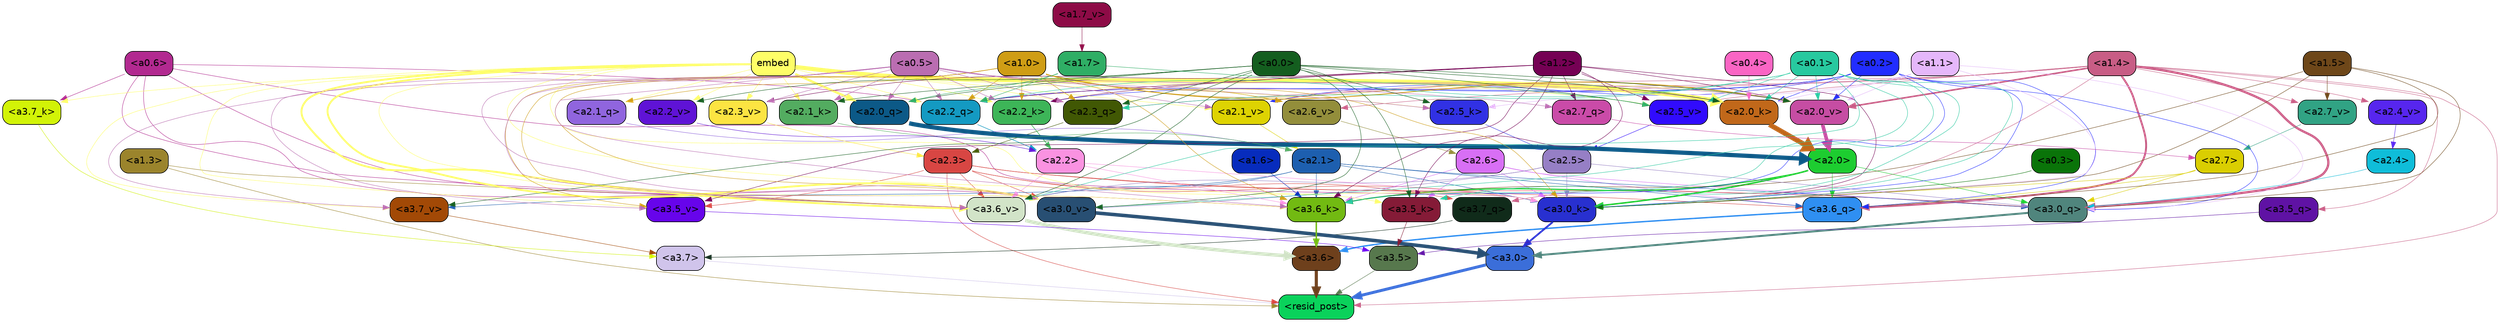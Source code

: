 strict digraph "" {
	graph [bgcolor=transparent,
		layout=dot,
		overlap=false,
		splines=true
	];
	"<a3.7>"	[color=black,
		fillcolor="#d0c4eb",
		fontname=Helvetica,
		shape=box,
		style="filled, rounded"];
	"<resid_post>"	[color=black,
		fillcolor="#0ad25b",
		fontname=Helvetica,
		shape=box,
		style="filled, rounded"];
	"<a3.7>" -> "<resid_post>"	[color="#d0c4eb",
		penwidth=0.6239100098609924];
	"<a3.6>"	[color=black,
		fillcolor="#6e401c",
		fontname=Helvetica,
		shape=box,
		style="filled, rounded"];
	"<a3.6>" -> "<resid_post>"	[color="#6e401c",
		penwidth=4.569062113761902];
	"<a3.5>"	[color=black,
		fillcolor="#57784d",
		fontname=Helvetica,
		shape=box,
		style="filled, rounded"];
	"<a3.5>" -> "<resid_post>"	[color="#57784d",
		penwidth=0.6];
	"<a3.0>"	[color=black,
		fillcolor="#3b6ed9",
		fontname=Helvetica,
		shape=box,
		style="filled, rounded"];
	"<a3.0>" -> "<resid_post>"	[color="#3b6ed9",
		penwidth=4.283544182777405];
	"<a2.3>"	[color=black,
		fillcolor="#d84643",
		fontname=Helvetica,
		shape=box,
		style="filled, rounded"];
	"<a2.3>" -> "<resid_post>"	[color="#d84643",
		penwidth=0.6];
	"<a3.7_q>"	[color=black,
		fillcolor="#102b1a",
		fontname=Helvetica,
		shape=box,
		style="filled, rounded"];
	"<a2.3>" -> "<a3.7_q>"	[color="#d84643",
		penwidth=0.6];
	"<a3.6_q>"	[color=black,
		fillcolor="#2f8ff2",
		fontname=Helvetica,
		shape=box,
		style="filled, rounded"];
	"<a2.3>" -> "<a3.6_q>"	[color="#d84643",
		penwidth=0.6];
	"<a3.0_q>"	[color=black,
		fillcolor="#50857d",
		fontname=Helvetica,
		shape=box,
		style="filled, rounded"];
	"<a2.3>" -> "<a3.0_q>"	[color="#d84643",
		penwidth=0.6];
	"<a3.0_k>"	[color=black,
		fillcolor="#2830d0",
		fontname=Helvetica,
		shape=box,
		style="filled, rounded"];
	"<a2.3>" -> "<a3.0_k>"	[color="#d84643",
		penwidth=0.6];
	"<a3.6_v>"	[color=black,
		fillcolor="#d2e4c8",
		fontname=Helvetica,
		shape=box,
		style="filled, rounded"];
	"<a2.3>" -> "<a3.6_v>"	[color="#d84643",
		penwidth=0.6];
	"<a3.5_v>"	[color=black,
		fillcolor="#6704eb",
		fontname=Helvetica,
		shape=box,
		style="filled, rounded"];
	"<a2.3>" -> "<a3.5_v>"	[color="#d84643",
		penwidth=0.6];
	"<a3.0_v>"	[color=black,
		fillcolor="#284f73",
		fontname=Helvetica,
		shape=box,
		style="filled, rounded"];
	"<a2.3>" -> "<a3.0_v>"	[color="#d84643",
		penwidth=0.6];
	"<a1.4>"	[color=black,
		fillcolor="#c85d85",
		fontname=Helvetica,
		shape=box,
		style="filled, rounded"];
	"<a1.4>" -> "<resid_post>"	[color="#c85d85",
		penwidth=0.6];
	"<a1.4>" -> "<a3.7_q>"	[color="#c85d85",
		penwidth=0.6];
	"<a1.4>" -> "<a3.6_q>"	[color="#c85d85",
		penwidth=2.7934007048606873];
	"<a3.5_q>"	[color=black,
		fillcolor="#5f12a4",
		fontname=Helvetica,
		shape=box,
		style="filled, rounded"];
	"<a1.4>" -> "<a3.5_q>"	[color="#c85d85",
		penwidth=0.6];
	"<a1.4>" -> "<a3.0_q>"	[color="#c85d85",
		penwidth=3.340754985809326];
	"<a2.3_q>"	[color=black,
		fillcolor="#415804",
		fontname=Helvetica,
		shape=box,
		style="filled, rounded"];
	"<a1.4>" -> "<a2.3_q>"	[color="#c85d85",
		penwidth=0.6];
	"<a2.7_v>"	[color=black,
		fillcolor="#31a384",
		fontname=Helvetica,
		shape=box,
		style="filled, rounded"];
	"<a1.4>" -> "<a2.7_v>"	[color="#c85d85",
		penwidth=0.6];
	"<a2.6_v>"	[color=black,
		fillcolor="#938e3b",
		fontname=Helvetica,
		shape=box,
		style="filled, rounded"];
	"<a1.4>" -> "<a2.6_v>"	[color="#c85d85",
		penwidth=0.6];
	"<a2.5_v>"	[color=black,
		fillcolor="#310bfd",
		fontname=Helvetica,
		shape=box,
		style="filled, rounded"];
	"<a1.4>" -> "<a2.5_v>"	[color="#c85d85",
		penwidth=0.6];
	"<a2.4_v>"	[color=black,
		fillcolor="#5726ee",
		fontname=Helvetica,
		shape=box,
		style="filled, rounded"];
	"<a1.4>" -> "<a2.4_v>"	[color="#c85d85",
		penwidth=0.6];
	"<a2.1_v>"	[color=black,
		fillcolor="#ded302",
		fontname=Helvetica,
		shape=box,
		style="filled, rounded"];
	"<a1.4>" -> "<a2.1_v>"	[color="#c85d85",
		penwidth=0.6];
	"<a2.0_v>"	[color=black,
		fillcolor="#c64da3",
		fontname=Helvetica,
		shape=box,
		style="filled, rounded"];
	"<a1.4>" -> "<a2.0_v>"	[color="#c85d85",
		penwidth=2.268759250640869];
	"<a1.3>"	[color=black,
		fillcolor="#9b842c",
		fontname=Helvetica,
		shape=box,
		style="filled, rounded"];
	"<a1.3>" -> "<resid_post>"	[color="#9b842c",
		penwidth=0.6];
	"<a1.3>" -> "<a3.6_v>"	[color="#9b842c",
		penwidth=0.6];
	"<a3.7_q>" -> "<a3.7>"	[color="#102b1a",
		penwidth=0.6];
	"<a3.6_q>" -> "<a3.6>"	[color="#2f8ff2",
		penwidth=2.0347584784030914];
	"<a3.5_q>" -> "<a3.5>"	[color="#5f12a4",
		penwidth=0.6];
	"<a3.0_q>" -> "<a3.0>"	[color="#50857d",
		penwidth=2.8635367155075073];
	"<a3.7_k>"	[color=black,
		fillcolor="#d2f307",
		fontname=Helvetica,
		shape=box,
		style="filled, rounded"];
	"<a3.7_k>" -> "<a3.7>"	[color="#d2f307",
		penwidth=0.6];
	"<a3.6_k>"	[color=black,
		fillcolor="#72ba12",
		fontname=Helvetica,
		shape=box,
		style="filled, rounded"];
	"<a3.6_k>" -> "<a3.6>"	[color="#72ba12",
		penwidth=2.1760786175727844];
	"<a3.5_k>"	[color=black,
		fillcolor="#851b37",
		fontname=Helvetica,
		shape=box,
		style="filled, rounded"];
	"<a3.5_k>" -> "<a3.5>"	[color="#851b37",
		penwidth=0.6];
	"<a3.0_k>" -> "<a3.0>"	[color="#2830d0",
		penwidth=2.632905662059784];
	"<a3.7_v>"	[color=black,
		fillcolor="#a24906",
		fontname=Helvetica,
		shape=box,
		style="filled, rounded"];
	"<a3.7_v>" -> "<a3.7>"	[color="#a24906",
		penwidth=0.6];
	"<a3.6_v>" -> "<a3.6>"	[color="#d2e4c8",
		penwidth=4.981305837631226];
	"<a3.5_v>" -> "<a3.5>"	[color="#6704eb",
		penwidth=0.6];
	"<a3.0_v>" -> "<a3.0>"	[color="#284f73",
		penwidth=5.168330669403076];
	"<a2.7>"	[color=black,
		fillcolor="#dace01",
		fontname=Helvetica,
		shape=box,
		style="filled, rounded"];
	"<a2.7>" -> "<a3.6_q>"	[color="#dace01",
		penwidth=0.6];
	"<a2.7>" -> "<a3.0_q>"	[color="#dace01",
		penwidth=0.6];
	"<a2.7>" -> "<a3.0_k>"	[color="#dace01",
		penwidth=0.6];
	"<a2.6>"	[color=black,
		fillcolor="#d86ff5",
		fontname=Helvetica,
		shape=box,
		style="filled, rounded"];
	"<a2.6>" -> "<a3.6_q>"	[color="#d86ff5",
		penwidth=0.6];
	"<a2.6>" -> "<a3.0_q>"	[color="#d86ff5",
		penwidth=0.6];
	"<a2.6>" -> "<a3.6_k>"	[color="#d86ff5",
		penwidth=0.6];
	"<a2.6>" -> "<a3.5_k>"	[color="#d86ff5",
		penwidth=0.6];
	"<a2.6>" -> "<a3.0_k>"	[color="#d86ff5",
		penwidth=0.6];
	"<a2.1>"	[color=black,
		fillcolor="#1d5faf",
		fontname=Helvetica,
		shape=box,
		style="filled, rounded"];
	"<a2.1>" -> "<a3.6_q>"	[color="#1d5faf",
		penwidth=0.6];
	"<a2.1>" -> "<a3.0_q>"	[color="#1d5faf",
		penwidth=0.6];
	"<a2.1>" -> "<a3.6_k>"	[color="#1d5faf",
		penwidth=0.6];
	"<a2.1>" -> "<a3.0_k>"	[color="#1d5faf",
		penwidth=0.6];
	"<a2.1>" -> "<a3.7_v>"	[color="#1d5faf",
		penwidth=0.6];
	"<a2.1>" -> "<a3.6_v>"	[color="#1d5faf",
		penwidth=0.6];
	"<a2.0>"	[color=black,
		fillcolor="#1dcd30",
		fontname=Helvetica,
		shape=box,
		style="filled, rounded"];
	"<a2.0>" -> "<a3.6_q>"	[color="#1dcd30",
		penwidth=0.6];
	"<a2.0>" -> "<a3.0_q>"	[color="#1dcd30",
		penwidth=0.6];
	"<a2.0>" -> "<a3.6_k>"	[color="#1dcd30",
		penwidth=1.6382827460765839];
	"<a2.0>" -> "<a3.0_k>"	[color="#1dcd30",
		penwidth=2.161143198609352];
	"<a1.5>"	[color=black,
		fillcolor="#6e4719",
		fontname=Helvetica,
		shape=box,
		style="filled, rounded"];
	"<a1.5>" -> "<a3.6_q>"	[color="#6e4719",
		penwidth=0.6];
	"<a1.5>" -> "<a3.0_q>"	[color="#6e4719",
		penwidth=0.6];
	"<a1.5>" -> "<a3.6_k>"	[color="#6e4719",
		penwidth=0.6];
	"<a1.5>" -> "<a3.0_k>"	[color="#6e4719",
		penwidth=0.6];
	"<a1.5>" -> "<a2.7_v>"	[color="#6e4719",
		penwidth=0.6];
	"<a0.2>"	[color=black,
		fillcolor="#222dff",
		fontname=Helvetica,
		shape=box,
		style="filled, rounded"];
	"<a0.2>" -> "<a3.6_q>"	[color="#222dff",
		penwidth=0.6];
	"<a0.2>" -> "<a3.0_q>"	[color="#222dff",
		penwidth=0.6];
	"<a0.2>" -> "<a3.6_k>"	[color="#222dff",
		penwidth=0.6];
	"<a0.2>" -> "<a3.0_k>"	[color="#222dff",
		penwidth=0.6];
	"<a2.2_q>"	[color=black,
		fillcolor="#149ac2",
		fontname=Helvetica,
		shape=box,
		style="filled, rounded"];
	"<a0.2>" -> "<a2.2_q>"	[color="#222dff",
		penwidth=0.6];
	"<a2.2_k>"	[color=black,
		fillcolor="#3db558",
		fontname=Helvetica,
		shape=box,
		style="filled, rounded"];
	"<a0.2>" -> "<a2.2_k>"	[color="#222dff",
		penwidth=0.6];
	"<a2.0_k>"	[color=black,
		fillcolor="#c1681a",
		fontname=Helvetica,
		shape=box,
		style="filled, rounded"];
	"<a0.2>" -> "<a2.0_k>"	[color="#222dff",
		penwidth=0.6];
	"<a0.2>" -> "<a2.1_v>"	[color="#222dff",
		penwidth=0.6];
	"<a0.2>" -> "<a2.0_v>"	[color="#222dff",
		penwidth=0.6];
	"<a2.5>"	[color=black,
		fillcolor="#967fc5",
		fontname=Helvetica,
		shape=box,
		style="filled, rounded"];
	"<a2.5>" -> "<a3.0_q>"	[color="#967fc5",
		penwidth=0.6];
	"<a2.5>" -> "<a3.0_k>"	[color="#967fc5",
		penwidth=0.6];
	"<a2.5>" -> "<a3.6_v>"	[color="#967fc5",
		penwidth=0.6];
	"<a2.5>" -> "<a3.0_v>"	[color="#967fc5",
		penwidth=0.6];
	"<a2.4>"	[color=black,
		fillcolor="#0fbdd9",
		fontname=Helvetica,
		shape=box,
		style="filled, rounded"];
	"<a2.4>" -> "<a3.0_q>"	[color="#0fbdd9",
		penwidth=0.6];
	"<a1.1>"	[color=black,
		fillcolor="#e5b7fa",
		fontname=Helvetica,
		shape=box,
		style="filled, rounded"];
	"<a1.1>" -> "<a3.0_q>"	[color="#e5b7fa",
		penwidth=0.6];
	"<a1.1>" -> "<a3.0_k>"	[color="#e5b7fa",
		penwidth=0.6];
	"<a2.5_k>"	[color=black,
		fillcolor="#3131e4",
		fontname=Helvetica,
		shape=box,
		style="filled, rounded"];
	"<a1.1>" -> "<a2.5_k>"	[color="#e5b7fa",
		penwidth=0.6];
	"<a1.1>" -> "<a2.0_k>"	[color="#e5b7fa",
		penwidth=0.6];
	"<a1.1>" -> "<a2.0_v>"	[color="#e5b7fa",
		penwidth=0.6];
	"<a0.6>"	[color=black,
		fillcolor="#b22990",
		fontname=Helvetica,
		shape=box,
		style="filled, rounded"];
	"<a0.6>" -> "<a3.7_k>"	[color="#b22990",
		penwidth=0.6];
	"<a0.6>" -> "<a3.6_k>"	[color="#b22990",
		penwidth=0.6];
	"<a0.6>" -> "<a3.0_k>"	[color="#b22990",
		penwidth=0.6];
	"<a0.6>" -> "<a3.6_v>"	[color="#b22990",
		penwidth=0.6];
	"<a0.6>" -> "<a3.0_v>"	[color="#b22990",
		penwidth=0.6];
	"<a0.6>" -> "<a2.2_q>"	[color="#b22990",
		penwidth=0.6];
	embed	[color=black,
		fillcolor="#fefe67",
		fontname=Helvetica,
		shape=box,
		style="filled, rounded"];
	embed -> "<a3.7_k>"	[color="#fefe67",
		penwidth=0.6];
	embed -> "<a3.6_k>"	[color="#fefe67",
		penwidth=0.6];
	embed -> "<a3.5_k>"	[color="#fefe67",
		penwidth=0.6];
	embed -> "<a3.0_k>"	[color="#fefe67",
		penwidth=0.6];
	embed -> "<a3.7_v>"	[color="#fefe67",
		penwidth=0.6];
	embed -> "<a3.6_v>"	[color="#fefe67",
		penwidth=2.7825746536254883];
	embed -> "<a3.5_v>"	[color="#fefe67",
		penwidth=0.6];
	embed -> "<a3.0_v>"	[color="#fefe67",
		penwidth=2.6950180530548096];
	embed -> "<a2.3_q>"	[color="#fefe67",
		penwidth=0.6];
	embed -> "<a2.2_q>"	[color="#fefe67",
		penwidth=0.6];
	"<a2.1_q>"	[color=black,
		fillcolor="#9065de",
		fontname=Helvetica,
		shape=box,
		style="filled, rounded"];
	embed -> "<a2.1_q>"	[color="#fefe67",
		penwidth=0.6];
	"<a2.0_q>"	[color=black,
		fillcolor="#0c5987",
		fontname=Helvetica,
		shape=box,
		style="filled, rounded"];
	embed -> "<a2.0_q>"	[color="#fefe67",
		penwidth=3.305941343307495];
	embed -> "<a2.5_k>"	[color="#fefe67",
		penwidth=0.6];
	embed -> "<a2.2_k>"	[color="#fefe67",
		penwidth=0.6698317527770996];
	"<a2.1_k>"	[color=black,
		fillcolor="#53ac60",
		fontname=Helvetica,
		shape=box,
		style="filled, rounded"];
	embed -> "<a2.1_k>"	[color="#fefe67",
		penwidth=0.6];
	embed -> "<a2.0_k>"	[color="#fefe67",
		penwidth=6.12570995092392];
	embed -> "<a2.6_v>"	[color="#fefe67",
		penwidth=0.6];
	embed -> "<a2.5_v>"	[color="#fefe67",
		penwidth=0.6];
	"<a2.3_v>"	[color=black,
		fillcolor="#fce442",
		fontname=Helvetica,
		shape=box,
		style="filled, rounded"];
	embed -> "<a2.3_v>"	[color="#fefe67",
		penwidth=0.6];
	"<a2.2_v>"	[color=black,
		fillcolor="#5f13d6",
		fontname=Helvetica,
		shape=box,
		style="filled, rounded"];
	embed -> "<a2.2_v>"	[color="#fefe67",
		penwidth=0.6];
	embed -> "<a2.1_v>"	[color="#fefe67",
		penwidth=0.6];
	embed -> "<a2.0_v>"	[color="#fefe67",
		penwidth=0.6];
	"<a2.2>"	[color=black,
		fillcolor="#fa92e1",
		fontname=Helvetica,
		shape=box,
		style="filled, rounded"];
	"<a2.2>" -> "<a3.6_k>"	[color="#fa92e1",
		penwidth=0.6];
	"<a2.2>" -> "<a3.0_k>"	[color="#fa92e1",
		penwidth=0.6];
	"<a2.2>" -> "<a3.6_v>"	[color="#fa92e1",
		penwidth=0.6];
	"<a1.6>"	[color=black,
		fillcolor="#072cbd",
		fontname=Helvetica,
		shape=box,
		style="filled, rounded"];
	"<a1.6>" -> "<a3.6_k>"	[color="#072cbd",
		penwidth=0.6];
	"<a1.2>"	[color=black,
		fillcolor="#750154",
		fontname=Helvetica,
		shape=box,
		style="filled, rounded"];
	"<a1.2>" -> "<a3.6_k>"	[color="#750154",
		penwidth=0.6];
	"<a1.2>" -> "<a3.5_k>"	[color="#750154",
		penwidth=0.6];
	"<a1.2>" -> "<a3.0_k>"	[color="#750154",
		penwidth=0.6];
	"<a1.2>" -> "<a3.5_v>"	[color="#750154",
		penwidth=0.6];
	"<a2.7_q>"	[color=black,
		fillcolor="#ca4ba8",
		fontname=Helvetica,
		shape=box,
		style="filled, rounded"];
	"<a1.2>" -> "<a2.7_q>"	[color="#750154",
		penwidth=0.6];
	"<a1.2>" -> "<a2.2_q>"	[color="#750154",
		penwidth=0.6];
	"<a1.2>" -> "<a2.2_k>"	[color="#750154",
		penwidth=0.6];
	"<a1.2>" -> "<a2.5_v>"	[color="#750154",
		penwidth=0.6];
	"<a1.2>" -> "<a2.3_v>"	[color="#750154",
		penwidth=0.6];
	"<a1.2>" -> "<a2.0_v>"	[color="#750154",
		penwidth=0.6];
	"<a1.0>"	[color=black,
		fillcolor="#cf9d15",
		fontname=Helvetica,
		shape=box,
		style="filled, rounded"];
	"<a1.0>" -> "<a3.6_k>"	[color="#cf9d15",
		penwidth=0.6];
	"<a1.0>" -> "<a3.0_k>"	[color="#cf9d15",
		penwidth=0.6];
	"<a1.0>" -> "<a3.6_v>"	[color="#cf9d15",
		penwidth=0.6];
	"<a1.0>" -> "<a3.5_v>"	[color="#cf9d15",
		penwidth=0.6];
	"<a1.0>" -> "<a3.0_v>"	[color="#cf9d15",
		penwidth=0.6];
	"<a1.0>" -> "<a2.3_q>"	[color="#cf9d15",
		penwidth=0.6];
	"<a1.0>" -> "<a2.2_q>"	[color="#cf9d15",
		penwidth=0.6];
	"<a1.0>" -> "<a2.1_q>"	[color="#cf9d15",
		penwidth=0.6];
	"<a1.0>" -> "<a2.2_k>"	[color="#cf9d15",
		penwidth=0.6];
	"<a1.0>" -> "<a2.0_k>"	[color="#cf9d15",
		penwidth=0.6];
	"<a1.0>" -> "<a2.6_v>"	[color="#cf9d15",
		penwidth=0.6];
	"<a1.0>" -> "<a2.0_v>"	[color="#cf9d15",
		penwidth=1.2213096618652344];
	"<a0.5>"	[color=black,
		fillcolor="#ba6db1",
		fontname=Helvetica,
		shape=box,
		style="filled, rounded"];
	"<a0.5>" -> "<a3.6_k>"	[color="#ba6db1",
		penwidth=0.6];
	"<a0.5>" -> "<a3.7_v>"	[color="#ba6db1",
		penwidth=0.6];
	"<a0.5>" -> "<a3.6_v>"	[color="#ba6db1",
		penwidth=0.6];
	"<a0.5>" -> "<a3.5_v>"	[color="#ba6db1",
		penwidth=0.6];
	"<a0.5>" -> "<a3.0_v>"	[color="#ba6db1",
		penwidth=0.6];
	"<a0.5>" -> "<a2.7_q>"	[color="#ba6db1",
		penwidth=0.6];
	"<a0.5>" -> "<a2.3_q>"	[color="#ba6db1",
		penwidth=0.6];
	"<a0.5>" -> "<a2.2_q>"	[color="#ba6db1",
		penwidth=0.6];
	"<a0.5>" -> "<a2.0_q>"	[color="#ba6db1",
		penwidth=0.6];
	"<a0.5>" -> "<a2.5_k>"	[color="#ba6db1",
		penwidth=0.6];
	"<a0.5>" -> "<a2.2_k>"	[color="#ba6db1",
		penwidth=0.6];
	"<a0.5>" -> "<a2.1_k>"	[color="#ba6db1",
		penwidth=0.6];
	"<a0.5>" -> "<a2.0_k>"	[color="#ba6db1",
		penwidth=0.6900839805603027];
	"<a0.5>" -> "<a2.3_v>"	[color="#ba6db1",
		penwidth=0.6];
	"<a0.5>" -> "<a2.1_v>"	[color="#ba6db1",
		penwidth=0.6];
	"<a0.5>" -> "<a2.0_v>"	[color="#ba6db1",
		penwidth=0.6];
	"<a0.1>"	[color=black,
		fillcolor="#27c99f",
		fontname=Helvetica,
		shape=box,
		style="filled, rounded"];
	"<a0.1>" -> "<a3.6_k>"	[color="#27c99f",
		penwidth=0.6];
	"<a0.1>" -> "<a3.5_k>"	[color="#27c99f",
		penwidth=0.6];
	"<a0.1>" -> "<a3.0_k>"	[color="#27c99f",
		penwidth=0.6];
	"<a0.1>" -> "<a3.6_v>"	[color="#27c99f",
		penwidth=0.6];
	"<a0.1>" -> "<a3.0_v>"	[color="#27c99f",
		penwidth=0.6];
	"<a0.1>" -> "<a2.3_q>"	[color="#27c99f",
		penwidth=0.6];
	"<a0.1>" -> "<a2.2_q>"	[color="#27c99f",
		penwidth=0.6];
	"<a0.1>" -> "<a2.0_k>"	[color="#27c99f",
		penwidth=0.6];
	"<a0.1>" -> "<a2.5_v>"	[color="#27c99f",
		penwidth=0.6];
	"<a0.1>" -> "<a2.0_v>"	[color="#27c99f",
		penwidth=0.6];
	"<a0.0>"	[color=black,
		fillcolor="#145e1f",
		fontname=Helvetica,
		shape=box,
		style="filled, rounded"];
	"<a0.0>" -> "<a3.5_k>"	[color="#145e1f",
		penwidth=0.6];
	"<a0.0>" -> "<a3.7_v>"	[color="#145e1f",
		penwidth=0.6];
	"<a0.0>" -> "<a3.6_v>"	[color="#145e1f",
		penwidth=0.6];
	"<a0.0>" -> "<a3.0_v>"	[color="#145e1f",
		penwidth=0.6];
	"<a0.0>" -> "<a2.3_q>"	[color="#145e1f",
		penwidth=0.6];
	"<a0.0>" -> "<a2.0_q>"	[color="#145e1f",
		penwidth=0.6];
	"<a0.0>" -> "<a2.5_k>"	[color="#145e1f",
		penwidth=0.6];
	"<a0.0>" -> "<a2.1_k>"	[color="#145e1f",
		penwidth=0.6];
	"<a0.0>" -> "<a2.0_k>"	[color="#145e1f",
		penwidth=0.6];
	"<a0.0>" -> "<a2.5_v>"	[color="#145e1f",
		penwidth=0.6];
	"<a0.0>" -> "<a2.2_v>"	[color="#145e1f",
		penwidth=0.6];
	"<a0.0>" -> "<a2.0_v>"	[color="#145e1f",
		penwidth=0.6];
	"<a0.3>"	[color=black,
		fillcolor="#0a7409",
		fontname=Helvetica,
		shape=box,
		style="filled, rounded"];
	"<a0.3>" -> "<a3.0_k>"	[color="#0a7409",
		penwidth=0.6];
	"<a2.7_q>" -> "<a2.7>"	[color="#ca4ba8",
		penwidth=0.6];
	"<a2.3_q>" -> "<a2.3>"	[color="#415804",
		penwidth=0.6];
	"<a2.2_q>" -> "<a2.2>"	[color="#149ac2",
		penwidth=0.7553567886352539];
	"<a2.1_q>" -> "<a2.1>"	[color="#9065de",
		penwidth=0.6];
	"<a2.0_q>" -> "<a2.0>"	[color="#0c5987",
		penwidth=6.256794691085815];
	"<a2.5_k>" -> "<a2.5>"	[color="#3131e4",
		penwidth=0.6];
	"<a2.2_k>" -> "<a2.2>"	[color="#3db558",
		penwidth=0.8854708671569824];
	"<a2.1_k>" -> "<a2.1>"	[color="#53ac60",
		penwidth=0.6];
	"<a2.0_k>" -> "<a2.0>"	[color="#c1681a",
		penwidth=7.231504917144775];
	"<a2.7_v>" -> "<a2.7>"	[color="#31a384",
		penwidth=0.6];
	"<a2.6_v>" -> "<a2.6>"	[color="#938e3b",
		penwidth=0.6];
	"<a2.5_v>" -> "<a2.5>"	[color="#310bfd",
		penwidth=0.6];
	"<a2.4_v>" -> "<a2.4>"	[color="#5726ee",
		penwidth=0.6];
	"<a2.3_v>" -> "<a2.3>"	[color="#fce442",
		penwidth=0.6];
	"<a2.2_v>" -> "<a2.2>"	[color="#5f13d6",
		penwidth=0.6];
	"<a2.1_v>" -> "<a2.1>"	[color="#ded302",
		penwidth=0.6];
	"<a2.0_v>" -> "<a2.0>"	[color="#c64da3",
		penwidth=5.231471925973892];
	"<a1.7>"	[color=black,
		fillcolor="#2fae65",
		fontname=Helvetica,
		shape=box,
		style="filled, rounded"];
	"<a1.7>" -> "<a2.2_q>"	[color="#2fae65",
		penwidth=0.6];
	"<a1.7>" -> "<a2.0_q>"	[color="#2fae65",
		penwidth=0.6];
	"<a1.7>" -> "<a2.5_v>"	[color="#2fae65",
		penwidth=0.6];
	"<a0.4>"	[color=black,
		fillcolor="#fa65c4",
		fontname=Helvetica,
		shape=box,
		style="filled, rounded"];
	"<a0.4>" -> "<a2.0_k>"	[color="#fa65c4",
		penwidth=0.6];
	"<a1.7_v>"	[color=black,
		fillcolor="#8d0b46",
		fontname=Helvetica,
		shape=box,
		style="filled, rounded"];
	"<a1.7_v>" -> "<a1.7>"	[color="#8d0b46",
		penwidth=0.6];
}
